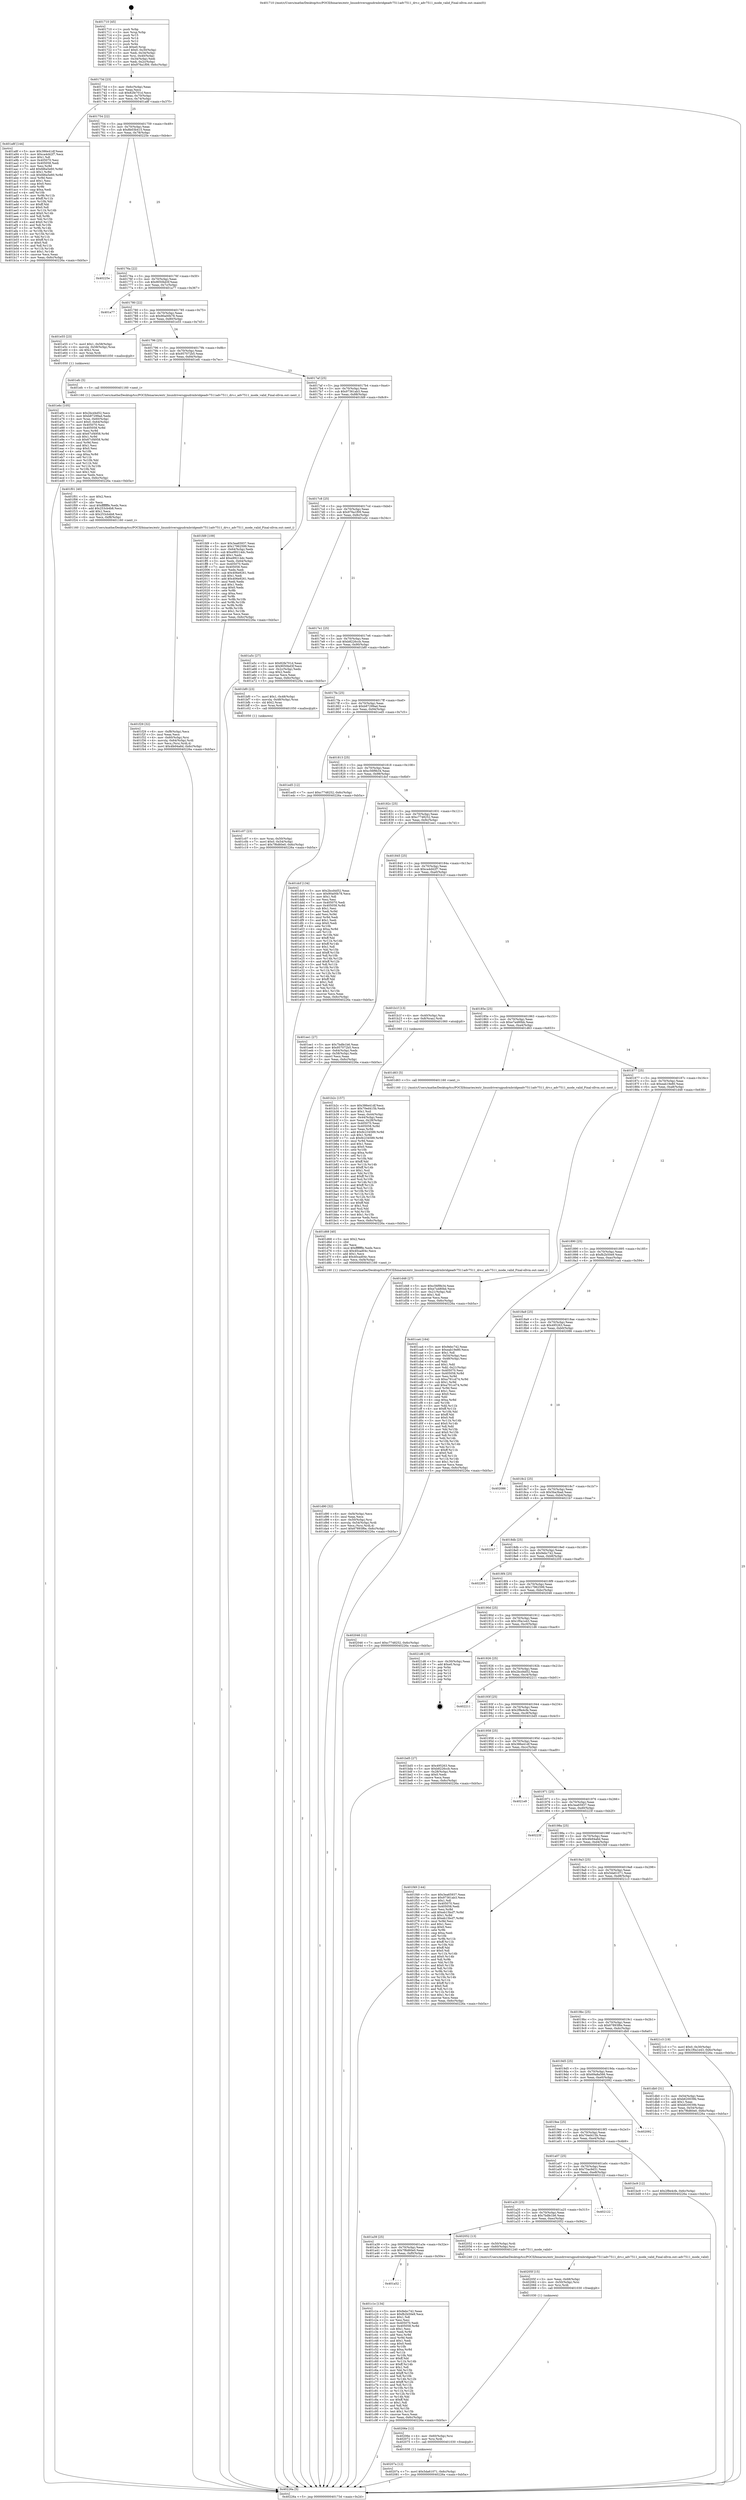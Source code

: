 digraph "0x401710" {
  label = "0x401710 (/mnt/c/Users/mathe/Desktop/tcc/POCII/binaries/extr_linuxdriversgpudrmbridgeadv7511adv7511_drv.c_adv7511_mode_valid_Final-ollvm.out::main(0))"
  labelloc = "t"
  node[shape=record]

  Entry [label="",width=0.3,height=0.3,shape=circle,fillcolor=black,style=filled]
  "0x40173d" [label="{
     0x40173d [23]\l
     | [instrs]\l
     &nbsp;&nbsp;0x40173d \<+3\>: mov -0x6c(%rbp),%eax\l
     &nbsp;&nbsp;0x401740 \<+2\>: mov %eax,%ecx\l
     &nbsp;&nbsp;0x401742 \<+6\>: sub $0x82fe701d,%ecx\l
     &nbsp;&nbsp;0x401748 \<+3\>: mov %eax,-0x70(%rbp)\l
     &nbsp;&nbsp;0x40174b \<+3\>: mov %ecx,-0x74(%rbp)\l
     &nbsp;&nbsp;0x40174e \<+6\>: je 0000000000401a8f \<main+0x37f\>\l
  }"]
  "0x401a8f" [label="{
     0x401a8f [144]\l
     | [instrs]\l
     &nbsp;&nbsp;0x401a8f \<+5\>: mov $0x386e41df,%eax\l
     &nbsp;&nbsp;0x401a94 \<+5\>: mov $0xca4d42f7,%ecx\l
     &nbsp;&nbsp;0x401a99 \<+2\>: mov $0x1,%dl\l
     &nbsp;&nbsp;0x401a9b \<+7\>: mov 0x405070,%esi\l
     &nbsp;&nbsp;0x401aa2 \<+7\>: mov 0x405058,%edi\l
     &nbsp;&nbsp;0x401aa9 \<+3\>: mov %esi,%r8d\l
     &nbsp;&nbsp;0x401aac \<+7\>: add $0xfd6a5e60,%r8d\l
     &nbsp;&nbsp;0x401ab3 \<+4\>: sub $0x1,%r8d\l
     &nbsp;&nbsp;0x401ab7 \<+7\>: sub $0xfd6a5e60,%r8d\l
     &nbsp;&nbsp;0x401abe \<+4\>: imul %r8d,%esi\l
     &nbsp;&nbsp;0x401ac2 \<+3\>: and $0x1,%esi\l
     &nbsp;&nbsp;0x401ac5 \<+3\>: cmp $0x0,%esi\l
     &nbsp;&nbsp;0x401ac8 \<+4\>: sete %r9b\l
     &nbsp;&nbsp;0x401acc \<+3\>: cmp $0xa,%edi\l
     &nbsp;&nbsp;0x401acf \<+4\>: setl %r10b\l
     &nbsp;&nbsp;0x401ad3 \<+3\>: mov %r9b,%r11b\l
     &nbsp;&nbsp;0x401ad6 \<+4\>: xor $0xff,%r11b\l
     &nbsp;&nbsp;0x401ada \<+3\>: mov %r10b,%bl\l
     &nbsp;&nbsp;0x401add \<+3\>: xor $0xff,%bl\l
     &nbsp;&nbsp;0x401ae0 \<+3\>: xor $0x0,%dl\l
     &nbsp;&nbsp;0x401ae3 \<+3\>: mov %r11b,%r14b\l
     &nbsp;&nbsp;0x401ae6 \<+4\>: and $0x0,%r14b\l
     &nbsp;&nbsp;0x401aea \<+3\>: and %dl,%r9b\l
     &nbsp;&nbsp;0x401aed \<+3\>: mov %bl,%r15b\l
     &nbsp;&nbsp;0x401af0 \<+4\>: and $0x0,%r15b\l
     &nbsp;&nbsp;0x401af4 \<+3\>: and %dl,%r10b\l
     &nbsp;&nbsp;0x401af7 \<+3\>: or %r9b,%r14b\l
     &nbsp;&nbsp;0x401afa \<+3\>: or %r10b,%r15b\l
     &nbsp;&nbsp;0x401afd \<+3\>: xor %r15b,%r14b\l
     &nbsp;&nbsp;0x401b00 \<+3\>: or %bl,%r11b\l
     &nbsp;&nbsp;0x401b03 \<+4\>: xor $0xff,%r11b\l
     &nbsp;&nbsp;0x401b07 \<+3\>: or $0x0,%dl\l
     &nbsp;&nbsp;0x401b0a \<+3\>: and %dl,%r11b\l
     &nbsp;&nbsp;0x401b0d \<+3\>: or %r11b,%r14b\l
     &nbsp;&nbsp;0x401b10 \<+4\>: test $0x1,%r14b\l
     &nbsp;&nbsp;0x401b14 \<+3\>: cmovne %ecx,%eax\l
     &nbsp;&nbsp;0x401b17 \<+3\>: mov %eax,-0x6c(%rbp)\l
     &nbsp;&nbsp;0x401b1a \<+5\>: jmp 000000000040226a \<main+0xb5a\>\l
  }"]
  "0x401754" [label="{
     0x401754 [22]\l
     | [instrs]\l
     &nbsp;&nbsp;0x401754 \<+5\>: jmp 0000000000401759 \<main+0x49\>\l
     &nbsp;&nbsp;0x401759 \<+3\>: mov -0x70(%rbp),%eax\l
     &nbsp;&nbsp;0x40175c \<+5\>: sub $0x8b03b415,%eax\l
     &nbsp;&nbsp;0x401761 \<+3\>: mov %eax,-0x78(%rbp)\l
     &nbsp;&nbsp;0x401764 \<+6\>: je 000000000040225e \<main+0xb4e\>\l
  }"]
  Exit [label="",width=0.3,height=0.3,shape=circle,fillcolor=black,style=filled,peripheries=2]
  "0x40225e" [label="{
     0x40225e\l
  }", style=dashed]
  "0x40176a" [label="{
     0x40176a [22]\l
     | [instrs]\l
     &nbsp;&nbsp;0x40176a \<+5\>: jmp 000000000040176f \<main+0x5f\>\l
     &nbsp;&nbsp;0x40176f \<+3\>: mov -0x70(%rbp),%eax\l
     &nbsp;&nbsp;0x401772 \<+5\>: sub $0x9050bd3f,%eax\l
     &nbsp;&nbsp;0x401777 \<+3\>: mov %eax,-0x7c(%rbp)\l
     &nbsp;&nbsp;0x40177a \<+6\>: je 0000000000401a77 \<main+0x367\>\l
  }"]
  "0x40207a" [label="{
     0x40207a [12]\l
     | [instrs]\l
     &nbsp;&nbsp;0x40207a \<+7\>: movl $0x5da61071,-0x6c(%rbp)\l
     &nbsp;&nbsp;0x402081 \<+5\>: jmp 000000000040226a \<main+0xb5a\>\l
  }"]
  "0x401a77" [label="{
     0x401a77\l
  }", style=dashed]
  "0x401780" [label="{
     0x401780 [22]\l
     | [instrs]\l
     &nbsp;&nbsp;0x401780 \<+5\>: jmp 0000000000401785 \<main+0x75\>\l
     &nbsp;&nbsp;0x401785 \<+3\>: mov -0x70(%rbp),%eax\l
     &nbsp;&nbsp;0x401788 \<+5\>: sub $0x90a00b78,%eax\l
     &nbsp;&nbsp;0x40178d \<+3\>: mov %eax,-0x80(%rbp)\l
     &nbsp;&nbsp;0x401790 \<+6\>: je 0000000000401e55 \<main+0x745\>\l
  }"]
  "0x40206e" [label="{
     0x40206e [12]\l
     | [instrs]\l
     &nbsp;&nbsp;0x40206e \<+4\>: mov -0x60(%rbp),%rsi\l
     &nbsp;&nbsp;0x402072 \<+3\>: mov %rsi,%rdi\l
     &nbsp;&nbsp;0x402075 \<+5\>: call 0000000000401030 \<free@plt\>\l
     | [calls]\l
     &nbsp;&nbsp;0x401030 \{1\} (unknown)\l
  }"]
  "0x401e55" [label="{
     0x401e55 [23]\l
     | [instrs]\l
     &nbsp;&nbsp;0x401e55 \<+7\>: movl $0x1,-0x58(%rbp)\l
     &nbsp;&nbsp;0x401e5c \<+4\>: movslq -0x58(%rbp),%rax\l
     &nbsp;&nbsp;0x401e60 \<+4\>: shl $0x2,%rax\l
     &nbsp;&nbsp;0x401e64 \<+3\>: mov %rax,%rdi\l
     &nbsp;&nbsp;0x401e67 \<+5\>: call 0000000000401050 \<malloc@plt\>\l
     | [calls]\l
     &nbsp;&nbsp;0x401050 \{1\} (unknown)\l
  }"]
  "0x401796" [label="{
     0x401796 [25]\l
     | [instrs]\l
     &nbsp;&nbsp;0x401796 \<+5\>: jmp 000000000040179b \<main+0x8b\>\l
     &nbsp;&nbsp;0x40179b \<+3\>: mov -0x70(%rbp),%eax\l
     &nbsp;&nbsp;0x40179e \<+5\>: sub $0x957072b5,%eax\l
     &nbsp;&nbsp;0x4017a3 \<+6\>: mov %eax,-0x84(%rbp)\l
     &nbsp;&nbsp;0x4017a9 \<+6\>: je 0000000000401efc \<main+0x7ec\>\l
  }"]
  "0x40205f" [label="{
     0x40205f [15]\l
     | [instrs]\l
     &nbsp;&nbsp;0x40205f \<+3\>: mov %eax,-0x68(%rbp)\l
     &nbsp;&nbsp;0x402062 \<+4\>: mov -0x50(%rbp),%rsi\l
     &nbsp;&nbsp;0x402066 \<+3\>: mov %rsi,%rdi\l
     &nbsp;&nbsp;0x402069 \<+5\>: call 0000000000401030 \<free@plt\>\l
     | [calls]\l
     &nbsp;&nbsp;0x401030 \{1\} (unknown)\l
  }"]
  "0x401efc" [label="{
     0x401efc [5]\l
     | [instrs]\l
     &nbsp;&nbsp;0x401efc \<+5\>: call 0000000000401160 \<next_i\>\l
     | [calls]\l
     &nbsp;&nbsp;0x401160 \{1\} (/mnt/c/Users/mathe/Desktop/tcc/POCII/binaries/extr_linuxdriversgpudrmbridgeadv7511adv7511_drv.c_adv7511_mode_valid_Final-ollvm.out::next_i)\l
  }"]
  "0x4017af" [label="{
     0x4017af [25]\l
     | [instrs]\l
     &nbsp;&nbsp;0x4017af \<+5\>: jmp 00000000004017b4 \<main+0xa4\>\l
     &nbsp;&nbsp;0x4017b4 \<+3\>: mov -0x70(%rbp),%eax\l
     &nbsp;&nbsp;0x4017b7 \<+5\>: sub $0x97361ab3,%eax\l
     &nbsp;&nbsp;0x4017bc \<+6\>: mov %eax,-0x88(%rbp)\l
     &nbsp;&nbsp;0x4017c2 \<+6\>: je 0000000000401fd9 \<main+0x8c9\>\l
  }"]
  "0x401f29" [label="{
     0x401f29 [32]\l
     | [instrs]\l
     &nbsp;&nbsp;0x401f29 \<+6\>: mov -0xf8(%rbp),%ecx\l
     &nbsp;&nbsp;0x401f2f \<+3\>: imul %eax,%ecx\l
     &nbsp;&nbsp;0x401f32 \<+4\>: mov -0x60(%rbp),%rsi\l
     &nbsp;&nbsp;0x401f36 \<+4\>: movslq -0x64(%rbp),%rdi\l
     &nbsp;&nbsp;0x401f3a \<+3\>: mov %ecx,(%rsi,%rdi,4)\l
     &nbsp;&nbsp;0x401f3d \<+7\>: movl $0x4fe94a6d,-0x6c(%rbp)\l
     &nbsp;&nbsp;0x401f44 \<+5\>: jmp 000000000040226a \<main+0xb5a\>\l
  }"]
  "0x401fd9" [label="{
     0x401fd9 [109]\l
     | [instrs]\l
     &nbsp;&nbsp;0x401fd9 \<+5\>: mov $0x3ea65937,%eax\l
     &nbsp;&nbsp;0x401fde \<+5\>: mov $0x17962599,%ecx\l
     &nbsp;&nbsp;0x401fe3 \<+3\>: mov -0x64(%rbp),%edx\l
     &nbsp;&nbsp;0x401fe6 \<+6\>: sub $0xe99214dc,%edx\l
     &nbsp;&nbsp;0x401fec \<+3\>: add $0x1,%edx\l
     &nbsp;&nbsp;0x401fef \<+6\>: add $0xe99214dc,%edx\l
     &nbsp;&nbsp;0x401ff5 \<+3\>: mov %edx,-0x64(%rbp)\l
     &nbsp;&nbsp;0x401ff8 \<+7\>: mov 0x405070,%edx\l
     &nbsp;&nbsp;0x401fff \<+7\>: mov 0x405058,%esi\l
     &nbsp;&nbsp;0x402006 \<+2\>: mov %edx,%edi\l
     &nbsp;&nbsp;0x402008 \<+6\>: sub $0x406e9261,%edi\l
     &nbsp;&nbsp;0x40200e \<+3\>: sub $0x1,%edi\l
     &nbsp;&nbsp;0x402011 \<+6\>: add $0x406e9261,%edi\l
     &nbsp;&nbsp;0x402017 \<+3\>: imul %edi,%edx\l
     &nbsp;&nbsp;0x40201a \<+3\>: and $0x1,%edx\l
     &nbsp;&nbsp;0x40201d \<+3\>: cmp $0x0,%edx\l
     &nbsp;&nbsp;0x402020 \<+4\>: sete %r8b\l
     &nbsp;&nbsp;0x402024 \<+3\>: cmp $0xa,%esi\l
     &nbsp;&nbsp;0x402027 \<+4\>: setl %r9b\l
     &nbsp;&nbsp;0x40202b \<+3\>: mov %r8b,%r10b\l
     &nbsp;&nbsp;0x40202e \<+3\>: and %r9b,%r10b\l
     &nbsp;&nbsp;0x402031 \<+3\>: xor %r9b,%r8b\l
     &nbsp;&nbsp;0x402034 \<+3\>: or %r8b,%r10b\l
     &nbsp;&nbsp;0x402037 \<+4\>: test $0x1,%r10b\l
     &nbsp;&nbsp;0x40203b \<+3\>: cmovne %ecx,%eax\l
     &nbsp;&nbsp;0x40203e \<+3\>: mov %eax,-0x6c(%rbp)\l
     &nbsp;&nbsp;0x402041 \<+5\>: jmp 000000000040226a \<main+0xb5a\>\l
  }"]
  "0x4017c8" [label="{
     0x4017c8 [25]\l
     | [instrs]\l
     &nbsp;&nbsp;0x4017c8 \<+5\>: jmp 00000000004017cd \<main+0xbd\>\l
     &nbsp;&nbsp;0x4017cd \<+3\>: mov -0x70(%rbp),%eax\l
     &nbsp;&nbsp;0x4017d0 \<+5\>: sub $0x976a1f09,%eax\l
     &nbsp;&nbsp;0x4017d5 \<+6\>: mov %eax,-0x8c(%rbp)\l
     &nbsp;&nbsp;0x4017db \<+6\>: je 0000000000401a5c \<main+0x34c\>\l
  }"]
  "0x401f01" [label="{
     0x401f01 [40]\l
     | [instrs]\l
     &nbsp;&nbsp;0x401f01 \<+5\>: mov $0x2,%ecx\l
     &nbsp;&nbsp;0x401f06 \<+1\>: cltd\l
     &nbsp;&nbsp;0x401f07 \<+2\>: idiv %ecx\l
     &nbsp;&nbsp;0x401f09 \<+6\>: imul $0xfffffffe,%edx,%ecx\l
     &nbsp;&nbsp;0x401f0f \<+6\>: add $0x253cb4b8,%ecx\l
     &nbsp;&nbsp;0x401f15 \<+3\>: add $0x1,%ecx\l
     &nbsp;&nbsp;0x401f18 \<+6\>: sub $0x253cb4b8,%ecx\l
     &nbsp;&nbsp;0x401f1e \<+6\>: mov %ecx,-0xf8(%rbp)\l
     &nbsp;&nbsp;0x401f24 \<+5\>: call 0000000000401160 \<next_i\>\l
     | [calls]\l
     &nbsp;&nbsp;0x401160 \{1\} (/mnt/c/Users/mathe/Desktop/tcc/POCII/binaries/extr_linuxdriversgpudrmbridgeadv7511adv7511_drv.c_adv7511_mode_valid_Final-ollvm.out::next_i)\l
  }"]
  "0x401a5c" [label="{
     0x401a5c [27]\l
     | [instrs]\l
     &nbsp;&nbsp;0x401a5c \<+5\>: mov $0x82fe701d,%eax\l
     &nbsp;&nbsp;0x401a61 \<+5\>: mov $0x9050bd3f,%ecx\l
     &nbsp;&nbsp;0x401a66 \<+3\>: mov -0x2c(%rbp),%edx\l
     &nbsp;&nbsp;0x401a69 \<+3\>: cmp $0x2,%edx\l
     &nbsp;&nbsp;0x401a6c \<+3\>: cmovne %ecx,%eax\l
     &nbsp;&nbsp;0x401a6f \<+3\>: mov %eax,-0x6c(%rbp)\l
     &nbsp;&nbsp;0x401a72 \<+5\>: jmp 000000000040226a \<main+0xb5a\>\l
  }"]
  "0x4017e1" [label="{
     0x4017e1 [25]\l
     | [instrs]\l
     &nbsp;&nbsp;0x4017e1 \<+5\>: jmp 00000000004017e6 \<main+0xd6\>\l
     &nbsp;&nbsp;0x4017e6 \<+3\>: mov -0x70(%rbp),%eax\l
     &nbsp;&nbsp;0x4017e9 \<+5\>: sub $0xb8226ccb,%eax\l
     &nbsp;&nbsp;0x4017ee \<+6\>: mov %eax,-0x90(%rbp)\l
     &nbsp;&nbsp;0x4017f4 \<+6\>: je 0000000000401bf0 \<main+0x4e0\>\l
  }"]
  "0x40226a" [label="{
     0x40226a [5]\l
     | [instrs]\l
     &nbsp;&nbsp;0x40226a \<+5\>: jmp 000000000040173d \<main+0x2d\>\l
  }"]
  "0x401710" [label="{
     0x401710 [45]\l
     | [instrs]\l
     &nbsp;&nbsp;0x401710 \<+1\>: push %rbp\l
     &nbsp;&nbsp;0x401711 \<+3\>: mov %rsp,%rbp\l
     &nbsp;&nbsp;0x401714 \<+2\>: push %r15\l
     &nbsp;&nbsp;0x401716 \<+2\>: push %r14\l
     &nbsp;&nbsp;0x401718 \<+2\>: push %r12\l
     &nbsp;&nbsp;0x40171a \<+1\>: push %rbx\l
     &nbsp;&nbsp;0x40171b \<+7\>: sub $0xe0,%rsp\l
     &nbsp;&nbsp;0x401722 \<+7\>: movl $0x0,-0x30(%rbp)\l
     &nbsp;&nbsp;0x401729 \<+3\>: mov %edi,-0x34(%rbp)\l
     &nbsp;&nbsp;0x40172c \<+4\>: mov %rsi,-0x40(%rbp)\l
     &nbsp;&nbsp;0x401730 \<+3\>: mov -0x34(%rbp),%edi\l
     &nbsp;&nbsp;0x401733 \<+3\>: mov %edi,-0x2c(%rbp)\l
     &nbsp;&nbsp;0x401736 \<+7\>: movl $0x976a1f09,-0x6c(%rbp)\l
  }"]
  "0x401e6c" [label="{
     0x401e6c [105]\l
     | [instrs]\l
     &nbsp;&nbsp;0x401e6c \<+5\>: mov $0x2bcd4d52,%ecx\l
     &nbsp;&nbsp;0x401e71 \<+5\>: mov $0xb87299ad,%edx\l
     &nbsp;&nbsp;0x401e76 \<+4\>: mov %rax,-0x60(%rbp)\l
     &nbsp;&nbsp;0x401e7a \<+7\>: movl $0x0,-0x64(%rbp)\l
     &nbsp;&nbsp;0x401e81 \<+7\>: mov 0x405070,%esi\l
     &nbsp;&nbsp;0x401e88 \<+8\>: mov 0x405058,%r8d\l
     &nbsp;&nbsp;0x401e90 \<+3\>: mov %esi,%r9d\l
     &nbsp;&nbsp;0x401e93 \<+7\>: add $0x67cf4958,%r9d\l
     &nbsp;&nbsp;0x401e9a \<+4\>: sub $0x1,%r9d\l
     &nbsp;&nbsp;0x401e9e \<+7\>: sub $0x67cf4958,%r9d\l
     &nbsp;&nbsp;0x401ea5 \<+4\>: imul %r9d,%esi\l
     &nbsp;&nbsp;0x401ea9 \<+3\>: and $0x1,%esi\l
     &nbsp;&nbsp;0x401eac \<+3\>: cmp $0x0,%esi\l
     &nbsp;&nbsp;0x401eaf \<+4\>: sete %r10b\l
     &nbsp;&nbsp;0x401eb3 \<+4\>: cmp $0xa,%r8d\l
     &nbsp;&nbsp;0x401eb7 \<+4\>: setl %r11b\l
     &nbsp;&nbsp;0x401ebb \<+3\>: mov %r10b,%bl\l
     &nbsp;&nbsp;0x401ebe \<+3\>: and %r11b,%bl\l
     &nbsp;&nbsp;0x401ec1 \<+3\>: xor %r11b,%r10b\l
     &nbsp;&nbsp;0x401ec4 \<+3\>: or %r10b,%bl\l
     &nbsp;&nbsp;0x401ec7 \<+3\>: test $0x1,%bl\l
     &nbsp;&nbsp;0x401eca \<+3\>: cmovne %edx,%ecx\l
     &nbsp;&nbsp;0x401ecd \<+3\>: mov %ecx,-0x6c(%rbp)\l
     &nbsp;&nbsp;0x401ed0 \<+5\>: jmp 000000000040226a \<main+0xb5a\>\l
  }"]
  "0x401bf0" [label="{
     0x401bf0 [23]\l
     | [instrs]\l
     &nbsp;&nbsp;0x401bf0 \<+7\>: movl $0x1,-0x48(%rbp)\l
     &nbsp;&nbsp;0x401bf7 \<+4\>: movslq -0x48(%rbp),%rax\l
     &nbsp;&nbsp;0x401bfb \<+4\>: shl $0x2,%rax\l
     &nbsp;&nbsp;0x401bff \<+3\>: mov %rax,%rdi\l
     &nbsp;&nbsp;0x401c02 \<+5\>: call 0000000000401050 \<malloc@plt\>\l
     | [calls]\l
     &nbsp;&nbsp;0x401050 \{1\} (unknown)\l
  }"]
  "0x4017fa" [label="{
     0x4017fa [25]\l
     | [instrs]\l
     &nbsp;&nbsp;0x4017fa \<+5\>: jmp 00000000004017ff \<main+0xef\>\l
     &nbsp;&nbsp;0x4017ff \<+3\>: mov -0x70(%rbp),%eax\l
     &nbsp;&nbsp;0x401802 \<+5\>: sub $0xb87299ad,%eax\l
     &nbsp;&nbsp;0x401807 \<+6\>: mov %eax,-0x94(%rbp)\l
     &nbsp;&nbsp;0x40180d \<+6\>: je 0000000000401ed5 \<main+0x7c5\>\l
  }"]
  "0x401d90" [label="{
     0x401d90 [32]\l
     | [instrs]\l
     &nbsp;&nbsp;0x401d90 \<+6\>: mov -0xf4(%rbp),%ecx\l
     &nbsp;&nbsp;0x401d96 \<+3\>: imul %eax,%ecx\l
     &nbsp;&nbsp;0x401d99 \<+4\>: mov -0x50(%rbp),%rsi\l
     &nbsp;&nbsp;0x401d9d \<+4\>: movslq -0x54(%rbp),%rdi\l
     &nbsp;&nbsp;0x401da1 \<+3\>: mov %ecx,(%rsi,%rdi,4)\l
     &nbsp;&nbsp;0x401da4 \<+7\>: movl $0x67893f6e,-0x6c(%rbp)\l
     &nbsp;&nbsp;0x401dab \<+5\>: jmp 000000000040226a \<main+0xb5a\>\l
  }"]
  "0x401ed5" [label="{
     0x401ed5 [12]\l
     | [instrs]\l
     &nbsp;&nbsp;0x401ed5 \<+7\>: movl $0xc7748252,-0x6c(%rbp)\l
     &nbsp;&nbsp;0x401edc \<+5\>: jmp 000000000040226a \<main+0xb5a\>\l
  }"]
  "0x401813" [label="{
     0x401813 [25]\l
     | [instrs]\l
     &nbsp;&nbsp;0x401813 \<+5\>: jmp 0000000000401818 \<main+0x108\>\l
     &nbsp;&nbsp;0x401818 \<+3\>: mov -0x70(%rbp),%eax\l
     &nbsp;&nbsp;0x40181b \<+5\>: sub $0xc56f9b34,%eax\l
     &nbsp;&nbsp;0x401820 \<+6\>: mov %eax,-0x98(%rbp)\l
     &nbsp;&nbsp;0x401826 \<+6\>: je 0000000000401dcf \<main+0x6bf\>\l
  }"]
  "0x401d68" [label="{
     0x401d68 [40]\l
     | [instrs]\l
     &nbsp;&nbsp;0x401d68 \<+5\>: mov $0x2,%ecx\l
     &nbsp;&nbsp;0x401d6d \<+1\>: cltd\l
     &nbsp;&nbsp;0x401d6e \<+2\>: idiv %ecx\l
     &nbsp;&nbsp;0x401d70 \<+6\>: imul $0xfffffffe,%edx,%ecx\l
     &nbsp;&nbsp;0x401d76 \<+6\>: sub $0x40cad04c,%ecx\l
     &nbsp;&nbsp;0x401d7c \<+3\>: add $0x1,%ecx\l
     &nbsp;&nbsp;0x401d7f \<+6\>: add $0x40cad04c,%ecx\l
     &nbsp;&nbsp;0x401d85 \<+6\>: mov %ecx,-0xf4(%rbp)\l
     &nbsp;&nbsp;0x401d8b \<+5\>: call 0000000000401160 \<next_i\>\l
     | [calls]\l
     &nbsp;&nbsp;0x401160 \{1\} (/mnt/c/Users/mathe/Desktop/tcc/POCII/binaries/extr_linuxdriversgpudrmbridgeadv7511adv7511_drv.c_adv7511_mode_valid_Final-ollvm.out::next_i)\l
  }"]
  "0x401dcf" [label="{
     0x401dcf [134]\l
     | [instrs]\l
     &nbsp;&nbsp;0x401dcf \<+5\>: mov $0x2bcd4d52,%eax\l
     &nbsp;&nbsp;0x401dd4 \<+5\>: mov $0x90a00b78,%ecx\l
     &nbsp;&nbsp;0x401dd9 \<+2\>: mov $0x1,%dl\l
     &nbsp;&nbsp;0x401ddb \<+2\>: xor %esi,%esi\l
     &nbsp;&nbsp;0x401ddd \<+7\>: mov 0x405070,%edi\l
     &nbsp;&nbsp;0x401de4 \<+8\>: mov 0x405058,%r8d\l
     &nbsp;&nbsp;0x401dec \<+3\>: sub $0x1,%esi\l
     &nbsp;&nbsp;0x401def \<+3\>: mov %edi,%r9d\l
     &nbsp;&nbsp;0x401df2 \<+3\>: add %esi,%r9d\l
     &nbsp;&nbsp;0x401df5 \<+4\>: imul %r9d,%edi\l
     &nbsp;&nbsp;0x401df9 \<+3\>: and $0x1,%edi\l
     &nbsp;&nbsp;0x401dfc \<+3\>: cmp $0x0,%edi\l
     &nbsp;&nbsp;0x401dff \<+4\>: sete %r10b\l
     &nbsp;&nbsp;0x401e03 \<+4\>: cmp $0xa,%r8d\l
     &nbsp;&nbsp;0x401e07 \<+4\>: setl %r11b\l
     &nbsp;&nbsp;0x401e0b \<+3\>: mov %r10b,%bl\l
     &nbsp;&nbsp;0x401e0e \<+3\>: xor $0xff,%bl\l
     &nbsp;&nbsp;0x401e11 \<+3\>: mov %r11b,%r14b\l
     &nbsp;&nbsp;0x401e14 \<+4\>: xor $0xff,%r14b\l
     &nbsp;&nbsp;0x401e18 \<+3\>: xor $0x1,%dl\l
     &nbsp;&nbsp;0x401e1b \<+3\>: mov %bl,%r15b\l
     &nbsp;&nbsp;0x401e1e \<+4\>: and $0xff,%r15b\l
     &nbsp;&nbsp;0x401e22 \<+3\>: and %dl,%r10b\l
     &nbsp;&nbsp;0x401e25 \<+3\>: mov %r14b,%r12b\l
     &nbsp;&nbsp;0x401e28 \<+4\>: and $0xff,%r12b\l
     &nbsp;&nbsp;0x401e2c \<+3\>: and %dl,%r11b\l
     &nbsp;&nbsp;0x401e2f \<+3\>: or %r10b,%r15b\l
     &nbsp;&nbsp;0x401e32 \<+3\>: or %r11b,%r12b\l
     &nbsp;&nbsp;0x401e35 \<+3\>: xor %r12b,%r15b\l
     &nbsp;&nbsp;0x401e38 \<+3\>: or %r14b,%bl\l
     &nbsp;&nbsp;0x401e3b \<+3\>: xor $0xff,%bl\l
     &nbsp;&nbsp;0x401e3e \<+3\>: or $0x1,%dl\l
     &nbsp;&nbsp;0x401e41 \<+2\>: and %dl,%bl\l
     &nbsp;&nbsp;0x401e43 \<+3\>: or %bl,%r15b\l
     &nbsp;&nbsp;0x401e46 \<+4\>: test $0x1,%r15b\l
     &nbsp;&nbsp;0x401e4a \<+3\>: cmovne %ecx,%eax\l
     &nbsp;&nbsp;0x401e4d \<+3\>: mov %eax,-0x6c(%rbp)\l
     &nbsp;&nbsp;0x401e50 \<+5\>: jmp 000000000040226a \<main+0xb5a\>\l
  }"]
  "0x40182c" [label="{
     0x40182c [25]\l
     | [instrs]\l
     &nbsp;&nbsp;0x40182c \<+5\>: jmp 0000000000401831 \<main+0x121\>\l
     &nbsp;&nbsp;0x401831 \<+3\>: mov -0x70(%rbp),%eax\l
     &nbsp;&nbsp;0x401834 \<+5\>: sub $0xc7748252,%eax\l
     &nbsp;&nbsp;0x401839 \<+6\>: mov %eax,-0x9c(%rbp)\l
     &nbsp;&nbsp;0x40183f \<+6\>: je 0000000000401ee1 \<main+0x7d1\>\l
  }"]
  "0x401a52" [label="{
     0x401a52\l
  }", style=dashed]
  "0x401ee1" [label="{
     0x401ee1 [27]\l
     | [instrs]\l
     &nbsp;&nbsp;0x401ee1 \<+5\>: mov $0x7bdfe1b6,%eax\l
     &nbsp;&nbsp;0x401ee6 \<+5\>: mov $0x957072b5,%ecx\l
     &nbsp;&nbsp;0x401eeb \<+3\>: mov -0x64(%rbp),%edx\l
     &nbsp;&nbsp;0x401eee \<+3\>: cmp -0x58(%rbp),%edx\l
     &nbsp;&nbsp;0x401ef1 \<+3\>: cmovl %ecx,%eax\l
     &nbsp;&nbsp;0x401ef4 \<+3\>: mov %eax,-0x6c(%rbp)\l
     &nbsp;&nbsp;0x401ef7 \<+5\>: jmp 000000000040226a \<main+0xb5a\>\l
  }"]
  "0x401845" [label="{
     0x401845 [25]\l
     | [instrs]\l
     &nbsp;&nbsp;0x401845 \<+5\>: jmp 000000000040184a \<main+0x13a\>\l
     &nbsp;&nbsp;0x40184a \<+3\>: mov -0x70(%rbp),%eax\l
     &nbsp;&nbsp;0x40184d \<+5\>: sub $0xca4d42f7,%eax\l
     &nbsp;&nbsp;0x401852 \<+6\>: mov %eax,-0xa0(%rbp)\l
     &nbsp;&nbsp;0x401858 \<+6\>: je 0000000000401b1f \<main+0x40f\>\l
  }"]
  "0x401c1e" [label="{
     0x401c1e [134]\l
     | [instrs]\l
     &nbsp;&nbsp;0x401c1e \<+5\>: mov $0x9ebc742,%eax\l
     &nbsp;&nbsp;0x401c23 \<+5\>: mov $0xfb2b50e9,%ecx\l
     &nbsp;&nbsp;0x401c28 \<+2\>: mov $0x1,%dl\l
     &nbsp;&nbsp;0x401c2a \<+2\>: xor %esi,%esi\l
     &nbsp;&nbsp;0x401c2c \<+7\>: mov 0x405070,%edi\l
     &nbsp;&nbsp;0x401c33 \<+8\>: mov 0x405058,%r8d\l
     &nbsp;&nbsp;0x401c3b \<+3\>: sub $0x1,%esi\l
     &nbsp;&nbsp;0x401c3e \<+3\>: mov %edi,%r9d\l
     &nbsp;&nbsp;0x401c41 \<+3\>: add %esi,%r9d\l
     &nbsp;&nbsp;0x401c44 \<+4\>: imul %r9d,%edi\l
     &nbsp;&nbsp;0x401c48 \<+3\>: and $0x1,%edi\l
     &nbsp;&nbsp;0x401c4b \<+3\>: cmp $0x0,%edi\l
     &nbsp;&nbsp;0x401c4e \<+4\>: sete %r10b\l
     &nbsp;&nbsp;0x401c52 \<+4\>: cmp $0xa,%r8d\l
     &nbsp;&nbsp;0x401c56 \<+4\>: setl %r11b\l
     &nbsp;&nbsp;0x401c5a \<+3\>: mov %r10b,%bl\l
     &nbsp;&nbsp;0x401c5d \<+3\>: xor $0xff,%bl\l
     &nbsp;&nbsp;0x401c60 \<+3\>: mov %r11b,%r14b\l
     &nbsp;&nbsp;0x401c63 \<+4\>: xor $0xff,%r14b\l
     &nbsp;&nbsp;0x401c67 \<+3\>: xor $0x1,%dl\l
     &nbsp;&nbsp;0x401c6a \<+3\>: mov %bl,%r15b\l
     &nbsp;&nbsp;0x401c6d \<+4\>: and $0xff,%r15b\l
     &nbsp;&nbsp;0x401c71 \<+3\>: and %dl,%r10b\l
     &nbsp;&nbsp;0x401c74 \<+3\>: mov %r14b,%r12b\l
     &nbsp;&nbsp;0x401c77 \<+4\>: and $0xff,%r12b\l
     &nbsp;&nbsp;0x401c7b \<+3\>: and %dl,%r11b\l
     &nbsp;&nbsp;0x401c7e \<+3\>: or %r10b,%r15b\l
     &nbsp;&nbsp;0x401c81 \<+3\>: or %r11b,%r12b\l
     &nbsp;&nbsp;0x401c84 \<+3\>: xor %r12b,%r15b\l
     &nbsp;&nbsp;0x401c87 \<+3\>: or %r14b,%bl\l
     &nbsp;&nbsp;0x401c8a \<+3\>: xor $0xff,%bl\l
     &nbsp;&nbsp;0x401c8d \<+3\>: or $0x1,%dl\l
     &nbsp;&nbsp;0x401c90 \<+2\>: and %dl,%bl\l
     &nbsp;&nbsp;0x401c92 \<+3\>: or %bl,%r15b\l
     &nbsp;&nbsp;0x401c95 \<+4\>: test $0x1,%r15b\l
     &nbsp;&nbsp;0x401c99 \<+3\>: cmovne %ecx,%eax\l
     &nbsp;&nbsp;0x401c9c \<+3\>: mov %eax,-0x6c(%rbp)\l
     &nbsp;&nbsp;0x401c9f \<+5\>: jmp 000000000040226a \<main+0xb5a\>\l
  }"]
  "0x401b1f" [label="{
     0x401b1f [13]\l
     | [instrs]\l
     &nbsp;&nbsp;0x401b1f \<+4\>: mov -0x40(%rbp),%rax\l
     &nbsp;&nbsp;0x401b23 \<+4\>: mov 0x8(%rax),%rdi\l
     &nbsp;&nbsp;0x401b27 \<+5\>: call 0000000000401060 \<atoi@plt\>\l
     | [calls]\l
     &nbsp;&nbsp;0x401060 \{1\} (unknown)\l
  }"]
  "0x40185e" [label="{
     0x40185e [25]\l
     | [instrs]\l
     &nbsp;&nbsp;0x40185e \<+5\>: jmp 0000000000401863 \<main+0x153\>\l
     &nbsp;&nbsp;0x401863 \<+3\>: mov -0x70(%rbp),%eax\l
     &nbsp;&nbsp;0x401866 \<+5\>: sub $0xe7a480bb,%eax\l
     &nbsp;&nbsp;0x40186b \<+6\>: mov %eax,-0xa4(%rbp)\l
     &nbsp;&nbsp;0x401871 \<+6\>: je 0000000000401d63 \<main+0x653\>\l
  }"]
  "0x401b2c" [label="{
     0x401b2c [157]\l
     | [instrs]\l
     &nbsp;&nbsp;0x401b2c \<+5\>: mov $0x386e41df,%ecx\l
     &nbsp;&nbsp;0x401b31 \<+5\>: mov $0x70ed415b,%edx\l
     &nbsp;&nbsp;0x401b36 \<+3\>: mov $0x1,%sil\l
     &nbsp;&nbsp;0x401b39 \<+3\>: mov %eax,-0x44(%rbp)\l
     &nbsp;&nbsp;0x401b3c \<+3\>: mov -0x44(%rbp),%eax\l
     &nbsp;&nbsp;0x401b3f \<+3\>: mov %eax,-0x28(%rbp)\l
     &nbsp;&nbsp;0x401b42 \<+7\>: mov 0x405070,%eax\l
     &nbsp;&nbsp;0x401b49 \<+8\>: mov 0x405058,%r8d\l
     &nbsp;&nbsp;0x401b51 \<+3\>: mov %eax,%r9d\l
     &nbsp;&nbsp;0x401b54 \<+7\>: add $0x9c234589,%r9d\l
     &nbsp;&nbsp;0x401b5b \<+4\>: sub $0x1,%r9d\l
     &nbsp;&nbsp;0x401b5f \<+7\>: sub $0x9c234589,%r9d\l
     &nbsp;&nbsp;0x401b66 \<+4\>: imul %r9d,%eax\l
     &nbsp;&nbsp;0x401b6a \<+3\>: and $0x1,%eax\l
     &nbsp;&nbsp;0x401b6d \<+3\>: cmp $0x0,%eax\l
     &nbsp;&nbsp;0x401b70 \<+4\>: sete %r10b\l
     &nbsp;&nbsp;0x401b74 \<+4\>: cmp $0xa,%r8d\l
     &nbsp;&nbsp;0x401b78 \<+4\>: setl %r11b\l
     &nbsp;&nbsp;0x401b7c \<+3\>: mov %r10b,%bl\l
     &nbsp;&nbsp;0x401b7f \<+3\>: xor $0xff,%bl\l
     &nbsp;&nbsp;0x401b82 \<+3\>: mov %r11b,%r14b\l
     &nbsp;&nbsp;0x401b85 \<+4\>: xor $0xff,%r14b\l
     &nbsp;&nbsp;0x401b89 \<+4\>: xor $0x1,%sil\l
     &nbsp;&nbsp;0x401b8d \<+3\>: mov %bl,%r15b\l
     &nbsp;&nbsp;0x401b90 \<+4\>: and $0xff,%r15b\l
     &nbsp;&nbsp;0x401b94 \<+3\>: and %sil,%r10b\l
     &nbsp;&nbsp;0x401b97 \<+3\>: mov %r14b,%r12b\l
     &nbsp;&nbsp;0x401b9a \<+4\>: and $0xff,%r12b\l
     &nbsp;&nbsp;0x401b9e \<+3\>: and %sil,%r11b\l
     &nbsp;&nbsp;0x401ba1 \<+3\>: or %r10b,%r15b\l
     &nbsp;&nbsp;0x401ba4 \<+3\>: or %r11b,%r12b\l
     &nbsp;&nbsp;0x401ba7 \<+3\>: xor %r12b,%r15b\l
     &nbsp;&nbsp;0x401baa \<+3\>: or %r14b,%bl\l
     &nbsp;&nbsp;0x401bad \<+3\>: xor $0xff,%bl\l
     &nbsp;&nbsp;0x401bb0 \<+4\>: or $0x1,%sil\l
     &nbsp;&nbsp;0x401bb4 \<+3\>: and %sil,%bl\l
     &nbsp;&nbsp;0x401bb7 \<+3\>: or %bl,%r15b\l
     &nbsp;&nbsp;0x401bba \<+4\>: test $0x1,%r15b\l
     &nbsp;&nbsp;0x401bbe \<+3\>: cmovne %edx,%ecx\l
     &nbsp;&nbsp;0x401bc1 \<+3\>: mov %ecx,-0x6c(%rbp)\l
     &nbsp;&nbsp;0x401bc4 \<+5\>: jmp 000000000040226a \<main+0xb5a\>\l
  }"]
  "0x401a39" [label="{
     0x401a39 [25]\l
     | [instrs]\l
     &nbsp;&nbsp;0x401a39 \<+5\>: jmp 0000000000401a3e \<main+0x32e\>\l
     &nbsp;&nbsp;0x401a3e \<+3\>: mov -0x70(%rbp),%eax\l
     &nbsp;&nbsp;0x401a41 \<+5\>: sub $0x7f6d60e0,%eax\l
     &nbsp;&nbsp;0x401a46 \<+6\>: mov %eax,-0xf0(%rbp)\l
     &nbsp;&nbsp;0x401a4c \<+6\>: je 0000000000401c1e \<main+0x50e\>\l
  }"]
  "0x401d63" [label="{
     0x401d63 [5]\l
     | [instrs]\l
     &nbsp;&nbsp;0x401d63 \<+5\>: call 0000000000401160 \<next_i\>\l
     | [calls]\l
     &nbsp;&nbsp;0x401160 \{1\} (/mnt/c/Users/mathe/Desktop/tcc/POCII/binaries/extr_linuxdriversgpudrmbridgeadv7511adv7511_drv.c_adv7511_mode_valid_Final-ollvm.out::next_i)\l
  }"]
  "0x401877" [label="{
     0x401877 [25]\l
     | [instrs]\l
     &nbsp;&nbsp;0x401877 \<+5\>: jmp 000000000040187c \<main+0x16c\>\l
     &nbsp;&nbsp;0x40187c \<+3\>: mov -0x70(%rbp),%eax\l
     &nbsp;&nbsp;0x40187f \<+5\>: sub $0xeab19e80,%eax\l
     &nbsp;&nbsp;0x401884 \<+6\>: mov %eax,-0xa8(%rbp)\l
     &nbsp;&nbsp;0x40188a \<+6\>: je 0000000000401d48 \<main+0x638\>\l
  }"]
  "0x402052" [label="{
     0x402052 [13]\l
     | [instrs]\l
     &nbsp;&nbsp;0x402052 \<+4\>: mov -0x50(%rbp),%rdi\l
     &nbsp;&nbsp;0x402056 \<+4\>: mov -0x60(%rbp),%rsi\l
     &nbsp;&nbsp;0x40205a \<+5\>: call 0000000000401240 \<adv7511_mode_valid\>\l
     | [calls]\l
     &nbsp;&nbsp;0x401240 \{1\} (/mnt/c/Users/mathe/Desktop/tcc/POCII/binaries/extr_linuxdriversgpudrmbridgeadv7511adv7511_drv.c_adv7511_mode_valid_Final-ollvm.out::adv7511_mode_valid)\l
  }"]
  "0x401d48" [label="{
     0x401d48 [27]\l
     | [instrs]\l
     &nbsp;&nbsp;0x401d48 \<+5\>: mov $0xc56f9b34,%eax\l
     &nbsp;&nbsp;0x401d4d \<+5\>: mov $0xe7a480bb,%ecx\l
     &nbsp;&nbsp;0x401d52 \<+3\>: mov -0x21(%rbp),%dl\l
     &nbsp;&nbsp;0x401d55 \<+3\>: test $0x1,%dl\l
     &nbsp;&nbsp;0x401d58 \<+3\>: cmovne %ecx,%eax\l
     &nbsp;&nbsp;0x401d5b \<+3\>: mov %eax,-0x6c(%rbp)\l
     &nbsp;&nbsp;0x401d5e \<+5\>: jmp 000000000040226a \<main+0xb5a\>\l
  }"]
  "0x401890" [label="{
     0x401890 [25]\l
     | [instrs]\l
     &nbsp;&nbsp;0x401890 \<+5\>: jmp 0000000000401895 \<main+0x185\>\l
     &nbsp;&nbsp;0x401895 \<+3\>: mov -0x70(%rbp),%eax\l
     &nbsp;&nbsp;0x401898 \<+5\>: sub $0xfb2b50e9,%eax\l
     &nbsp;&nbsp;0x40189d \<+6\>: mov %eax,-0xac(%rbp)\l
     &nbsp;&nbsp;0x4018a3 \<+6\>: je 0000000000401ca4 \<main+0x594\>\l
  }"]
  "0x401a20" [label="{
     0x401a20 [25]\l
     | [instrs]\l
     &nbsp;&nbsp;0x401a20 \<+5\>: jmp 0000000000401a25 \<main+0x315\>\l
     &nbsp;&nbsp;0x401a25 \<+3\>: mov -0x70(%rbp),%eax\l
     &nbsp;&nbsp;0x401a28 \<+5\>: sub $0x7bdfe1b6,%eax\l
     &nbsp;&nbsp;0x401a2d \<+6\>: mov %eax,-0xec(%rbp)\l
     &nbsp;&nbsp;0x401a33 \<+6\>: je 0000000000402052 \<main+0x942\>\l
  }"]
  "0x401ca4" [label="{
     0x401ca4 [164]\l
     | [instrs]\l
     &nbsp;&nbsp;0x401ca4 \<+5\>: mov $0x9ebc742,%eax\l
     &nbsp;&nbsp;0x401ca9 \<+5\>: mov $0xeab19e80,%ecx\l
     &nbsp;&nbsp;0x401cae \<+2\>: mov $0x1,%dl\l
     &nbsp;&nbsp;0x401cb0 \<+3\>: mov -0x54(%rbp),%esi\l
     &nbsp;&nbsp;0x401cb3 \<+3\>: cmp -0x48(%rbp),%esi\l
     &nbsp;&nbsp;0x401cb6 \<+4\>: setl %dil\l
     &nbsp;&nbsp;0x401cba \<+4\>: and $0x1,%dil\l
     &nbsp;&nbsp;0x401cbe \<+4\>: mov %dil,-0x21(%rbp)\l
     &nbsp;&nbsp;0x401cc2 \<+7\>: mov 0x405070,%esi\l
     &nbsp;&nbsp;0x401cc9 \<+8\>: mov 0x405058,%r8d\l
     &nbsp;&nbsp;0x401cd1 \<+3\>: mov %esi,%r9d\l
     &nbsp;&nbsp;0x401cd4 \<+7\>: sub $0xa791cd74,%r9d\l
     &nbsp;&nbsp;0x401cdb \<+4\>: sub $0x1,%r9d\l
     &nbsp;&nbsp;0x401cdf \<+7\>: add $0xa791cd74,%r9d\l
     &nbsp;&nbsp;0x401ce6 \<+4\>: imul %r9d,%esi\l
     &nbsp;&nbsp;0x401cea \<+3\>: and $0x1,%esi\l
     &nbsp;&nbsp;0x401ced \<+3\>: cmp $0x0,%esi\l
     &nbsp;&nbsp;0x401cf0 \<+4\>: sete %dil\l
     &nbsp;&nbsp;0x401cf4 \<+4\>: cmp $0xa,%r8d\l
     &nbsp;&nbsp;0x401cf8 \<+4\>: setl %r10b\l
     &nbsp;&nbsp;0x401cfc \<+3\>: mov %dil,%r11b\l
     &nbsp;&nbsp;0x401cff \<+4\>: xor $0xff,%r11b\l
     &nbsp;&nbsp;0x401d03 \<+3\>: mov %r10b,%bl\l
     &nbsp;&nbsp;0x401d06 \<+3\>: xor $0xff,%bl\l
     &nbsp;&nbsp;0x401d09 \<+3\>: xor $0x0,%dl\l
     &nbsp;&nbsp;0x401d0c \<+3\>: mov %r11b,%r14b\l
     &nbsp;&nbsp;0x401d0f \<+4\>: and $0x0,%r14b\l
     &nbsp;&nbsp;0x401d13 \<+3\>: and %dl,%dil\l
     &nbsp;&nbsp;0x401d16 \<+3\>: mov %bl,%r15b\l
     &nbsp;&nbsp;0x401d19 \<+4\>: and $0x0,%r15b\l
     &nbsp;&nbsp;0x401d1d \<+3\>: and %dl,%r10b\l
     &nbsp;&nbsp;0x401d20 \<+3\>: or %dil,%r14b\l
     &nbsp;&nbsp;0x401d23 \<+3\>: or %r10b,%r15b\l
     &nbsp;&nbsp;0x401d26 \<+3\>: xor %r15b,%r14b\l
     &nbsp;&nbsp;0x401d29 \<+3\>: or %bl,%r11b\l
     &nbsp;&nbsp;0x401d2c \<+4\>: xor $0xff,%r11b\l
     &nbsp;&nbsp;0x401d30 \<+3\>: or $0x0,%dl\l
     &nbsp;&nbsp;0x401d33 \<+3\>: and %dl,%r11b\l
     &nbsp;&nbsp;0x401d36 \<+3\>: or %r11b,%r14b\l
     &nbsp;&nbsp;0x401d39 \<+4\>: test $0x1,%r14b\l
     &nbsp;&nbsp;0x401d3d \<+3\>: cmovne %ecx,%eax\l
     &nbsp;&nbsp;0x401d40 \<+3\>: mov %eax,-0x6c(%rbp)\l
     &nbsp;&nbsp;0x401d43 \<+5\>: jmp 000000000040226a \<main+0xb5a\>\l
  }"]
  "0x4018a9" [label="{
     0x4018a9 [25]\l
     | [instrs]\l
     &nbsp;&nbsp;0x4018a9 \<+5\>: jmp 00000000004018ae \<main+0x19e\>\l
     &nbsp;&nbsp;0x4018ae \<+3\>: mov -0x70(%rbp),%eax\l
     &nbsp;&nbsp;0x4018b1 \<+5\>: sub $0x495263,%eax\l
     &nbsp;&nbsp;0x4018b6 \<+6\>: mov %eax,-0xb0(%rbp)\l
     &nbsp;&nbsp;0x4018bc \<+6\>: je 0000000000402086 \<main+0x976\>\l
  }"]
  "0x402122" [label="{
     0x402122\l
  }", style=dashed]
  "0x402086" [label="{
     0x402086\l
  }", style=dashed]
  "0x4018c2" [label="{
     0x4018c2 [25]\l
     | [instrs]\l
     &nbsp;&nbsp;0x4018c2 \<+5\>: jmp 00000000004018c7 \<main+0x1b7\>\l
     &nbsp;&nbsp;0x4018c7 \<+3\>: mov -0x70(%rbp),%eax\l
     &nbsp;&nbsp;0x4018ca \<+5\>: sub $0x5ba3bad,%eax\l
     &nbsp;&nbsp;0x4018cf \<+6\>: mov %eax,-0xb4(%rbp)\l
     &nbsp;&nbsp;0x4018d5 \<+6\>: je 00000000004021b7 \<main+0xaa7\>\l
  }"]
  "0x401c07" [label="{
     0x401c07 [23]\l
     | [instrs]\l
     &nbsp;&nbsp;0x401c07 \<+4\>: mov %rax,-0x50(%rbp)\l
     &nbsp;&nbsp;0x401c0b \<+7\>: movl $0x0,-0x54(%rbp)\l
     &nbsp;&nbsp;0x401c12 \<+7\>: movl $0x7f6d60e0,-0x6c(%rbp)\l
     &nbsp;&nbsp;0x401c19 \<+5\>: jmp 000000000040226a \<main+0xb5a\>\l
  }"]
  "0x4021b7" [label="{
     0x4021b7\l
  }", style=dashed]
  "0x4018db" [label="{
     0x4018db [25]\l
     | [instrs]\l
     &nbsp;&nbsp;0x4018db \<+5\>: jmp 00000000004018e0 \<main+0x1d0\>\l
     &nbsp;&nbsp;0x4018e0 \<+3\>: mov -0x70(%rbp),%eax\l
     &nbsp;&nbsp;0x4018e3 \<+5\>: sub $0x9ebc742,%eax\l
     &nbsp;&nbsp;0x4018e8 \<+6\>: mov %eax,-0xb8(%rbp)\l
     &nbsp;&nbsp;0x4018ee \<+6\>: je 0000000000402205 \<main+0xaf5\>\l
  }"]
  "0x401a07" [label="{
     0x401a07 [25]\l
     | [instrs]\l
     &nbsp;&nbsp;0x401a07 \<+5\>: jmp 0000000000401a0c \<main+0x2fc\>\l
     &nbsp;&nbsp;0x401a0c \<+3\>: mov -0x70(%rbp),%eax\l
     &nbsp;&nbsp;0x401a0f \<+5\>: sub $0x75ac9d31,%eax\l
     &nbsp;&nbsp;0x401a14 \<+6\>: mov %eax,-0xe8(%rbp)\l
     &nbsp;&nbsp;0x401a1a \<+6\>: je 0000000000402122 \<main+0xa12\>\l
  }"]
  "0x402205" [label="{
     0x402205\l
  }", style=dashed]
  "0x4018f4" [label="{
     0x4018f4 [25]\l
     | [instrs]\l
     &nbsp;&nbsp;0x4018f4 \<+5\>: jmp 00000000004018f9 \<main+0x1e9\>\l
     &nbsp;&nbsp;0x4018f9 \<+3\>: mov -0x70(%rbp),%eax\l
     &nbsp;&nbsp;0x4018fc \<+5\>: sub $0x17962599,%eax\l
     &nbsp;&nbsp;0x401901 \<+6\>: mov %eax,-0xbc(%rbp)\l
     &nbsp;&nbsp;0x401907 \<+6\>: je 0000000000402046 \<main+0x936\>\l
  }"]
  "0x401bc9" [label="{
     0x401bc9 [12]\l
     | [instrs]\l
     &nbsp;&nbsp;0x401bc9 \<+7\>: movl $0x2f8e4cfe,-0x6c(%rbp)\l
     &nbsp;&nbsp;0x401bd0 \<+5\>: jmp 000000000040226a \<main+0xb5a\>\l
  }"]
  "0x402046" [label="{
     0x402046 [12]\l
     | [instrs]\l
     &nbsp;&nbsp;0x402046 \<+7\>: movl $0xc7748252,-0x6c(%rbp)\l
     &nbsp;&nbsp;0x40204d \<+5\>: jmp 000000000040226a \<main+0xb5a\>\l
  }"]
  "0x40190d" [label="{
     0x40190d [25]\l
     | [instrs]\l
     &nbsp;&nbsp;0x40190d \<+5\>: jmp 0000000000401912 \<main+0x202\>\l
     &nbsp;&nbsp;0x401912 \<+3\>: mov -0x70(%rbp),%eax\l
     &nbsp;&nbsp;0x401915 \<+5\>: sub $0x1f0a1e43,%eax\l
     &nbsp;&nbsp;0x40191a \<+6\>: mov %eax,-0xc0(%rbp)\l
     &nbsp;&nbsp;0x401920 \<+6\>: je 00000000004021d6 \<main+0xac6\>\l
  }"]
  "0x4019ee" [label="{
     0x4019ee [25]\l
     | [instrs]\l
     &nbsp;&nbsp;0x4019ee \<+5\>: jmp 00000000004019f3 \<main+0x2e3\>\l
     &nbsp;&nbsp;0x4019f3 \<+3\>: mov -0x70(%rbp),%eax\l
     &nbsp;&nbsp;0x4019f6 \<+5\>: sub $0x70ed415b,%eax\l
     &nbsp;&nbsp;0x4019fb \<+6\>: mov %eax,-0xe4(%rbp)\l
     &nbsp;&nbsp;0x401a01 \<+6\>: je 0000000000401bc9 \<main+0x4b9\>\l
  }"]
  "0x4021d6" [label="{
     0x4021d6 [19]\l
     | [instrs]\l
     &nbsp;&nbsp;0x4021d6 \<+3\>: mov -0x30(%rbp),%eax\l
     &nbsp;&nbsp;0x4021d9 \<+7\>: add $0xe0,%rsp\l
     &nbsp;&nbsp;0x4021e0 \<+1\>: pop %rbx\l
     &nbsp;&nbsp;0x4021e1 \<+2\>: pop %r12\l
     &nbsp;&nbsp;0x4021e3 \<+2\>: pop %r14\l
     &nbsp;&nbsp;0x4021e5 \<+2\>: pop %r15\l
     &nbsp;&nbsp;0x4021e7 \<+1\>: pop %rbp\l
     &nbsp;&nbsp;0x4021e8 \<+1\>: ret\l
  }"]
  "0x401926" [label="{
     0x401926 [25]\l
     | [instrs]\l
     &nbsp;&nbsp;0x401926 \<+5\>: jmp 000000000040192b \<main+0x21b\>\l
     &nbsp;&nbsp;0x40192b \<+3\>: mov -0x70(%rbp),%eax\l
     &nbsp;&nbsp;0x40192e \<+5\>: sub $0x2bcd4d52,%eax\l
     &nbsp;&nbsp;0x401933 \<+6\>: mov %eax,-0xc4(%rbp)\l
     &nbsp;&nbsp;0x401939 \<+6\>: je 0000000000402211 \<main+0xb01\>\l
  }"]
  "0x402092" [label="{
     0x402092\l
  }", style=dashed]
  "0x402211" [label="{
     0x402211\l
  }", style=dashed]
  "0x40193f" [label="{
     0x40193f [25]\l
     | [instrs]\l
     &nbsp;&nbsp;0x40193f \<+5\>: jmp 0000000000401944 \<main+0x234\>\l
     &nbsp;&nbsp;0x401944 \<+3\>: mov -0x70(%rbp),%eax\l
     &nbsp;&nbsp;0x401947 \<+5\>: sub $0x2f8e4cfe,%eax\l
     &nbsp;&nbsp;0x40194c \<+6\>: mov %eax,-0xc8(%rbp)\l
     &nbsp;&nbsp;0x401952 \<+6\>: je 0000000000401bd5 \<main+0x4c5\>\l
  }"]
  "0x4019d5" [label="{
     0x4019d5 [25]\l
     | [instrs]\l
     &nbsp;&nbsp;0x4019d5 \<+5\>: jmp 00000000004019da \<main+0x2ca\>\l
     &nbsp;&nbsp;0x4019da \<+3\>: mov -0x70(%rbp),%eax\l
     &nbsp;&nbsp;0x4019dd \<+5\>: sub $0x69a8a566,%eax\l
     &nbsp;&nbsp;0x4019e2 \<+6\>: mov %eax,-0xe0(%rbp)\l
     &nbsp;&nbsp;0x4019e8 \<+6\>: je 0000000000402092 \<main+0x982\>\l
  }"]
  "0x401bd5" [label="{
     0x401bd5 [27]\l
     | [instrs]\l
     &nbsp;&nbsp;0x401bd5 \<+5\>: mov $0x495263,%eax\l
     &nbsp;&nbsp;0x401bda \<+5\>: mov $0xb8226ccb,%ecx\l
     &nbsp;&nbsp;0x401bdf \<+3\>: mov -0x28(%rbp),%edx\l
     &nbsp;&nbsp;0x401be2 \<+3\>: cmp $0x0,%edx\l
     &nbsp;&nbsp;0x401be5 \<+3\>: cmove %ecx,%eax\l
     &nbsp;&nbsp;0x401be8 \<+3\>: mov %eax,-0x6c(%rbp)\l
     &nbsp;&nbsp;0x401beb \<+5\>: jmp 000000000040226a \<main+0xb5a\>\l
  }"]
  "0x401958" [label="{
     0x401958 [25]\l
     | [instrs]\l
     &nbsp;&nbsp;0x401958 \<+5\>: jmp 000000000040195d \<main+0x24d\>\l
     &nbsp;&nbsp;0x40195d \<+3\>: mov -0x70(%rbp),%eax\l
     &nbsp;&nbsp;0x401960 \<+5\>: sub $0x386e41df,%eax\l
     &nbsp;&nbsp;0x401965 \<+6\>: mov %eax,-0xcc(%rbp)\l
     &nbsp;&nbsp;0x40196b \<+6\>: je 00000000004021e9 \<main+0xad9\>\l
  }"]
  "0x401db0" [label="{
     0x401db0 [31]\l
     | [instrs]\l
     &nbsp;&nbsp;0x401db0 \<+3\>: mov -0x54(%rbp),%eax\l
     &nbsp;&nbsp;0x401db3 \<+5\>: sub $0xb620039b,%eax\l
     &nbsp;&nbsp;0x401db8 \<+3\>: add $0x1,%eax\l
     &nbsp;&nbsp;0x401dbb \<+5\>: add $0xb620039b,%eax\l
     &nbsp;&nbsp;0x401dc0 \<+3\>: mov %eax,-0x54(%rbp)\l
     &nbsp;&nbsp;0x401dc3 \<+7\>: movl $0x7f6d60e0,-0x6c(%rbp)\l
     &nbsp;&nbsp;0x401dca \<+5\>: jmp 000000000040226a \<main+0xb5a\>\l
  }"]
  "0x4021e9" [label="{
     0x4021e9\l
  }", style=dashed]
  "0x401971" [label="{
     0x401971 [25]\l
     | [instrs]\l
     &nbsp;&nbsp;0x401971 \<+5\>: jmp 0000000000401976 \<main+0x266\>\l
     &nbsp;&nbsp;0x401976 \<+3\>: mov -0x70(%rbp),%eax\l
     &nbsp;&nbsp;0x401979 \<+5\>: sub $0x3ea65937,%eax\l
     &nbsp;&nbsp;0x40197e \<+6\>: mov %eax,-0xd0(%rbp)\l
     &nbsp;&nbsp;0x401984 \<+6\>: je 000000000040223f \<main+0xb2f\>\l
  }"]
  "0x4019bc" [label="{
     0x4019bc [25]\l
     | [instrs]\l
     &nbsp;&nbsp;0x4019bc \<+5\>: jmp 00000000004019c1 \<main+0x2b1\>\l
     &nbsp;&nbsp;0x4019c1 \<+3\>: mov -0x70(%rbp),%eax\l
     &nbsp;&nbsp;0x4019c4 \<+5\>: sub $0x67893f6e,%eax\l
     &nbsp;&nbsp;0x4019c9 \<+6\>: mov %eax,-0xdc(%rbp)\l
     &nbsp;&nbsp;0x4019cf \<+6\>: je 0000000000401db0 \<main+0x6a0\>\l
  }"]
  "0x40223f" [label="{
     0x40223f\l
  }", style=dashed]
  "0x40198a" [label="{
     0x40198a [25]\l
     | [instrs]\l
     &nbsp;&nbsp;0x40198a \<+5\>: jmp 000000000040198f \<main+0x27f\>\l
     &nbsp;&nbsp;0x40198f \<+3\>: mov -0x70(%rbp),%eax\l
     &nbsp;&nbsp;0x401992 \<+5\>: sub $0x4fe94a6d,%eax\l
     &nbsp;&nbsp;0x401997 \<+6\>: mov %eax,-0xd4(%rbp)\l
     &nbsp;&nbsp;0x40199d \<+6\>: je 0000000000401f49 \<main+0x839\>\l
  }"]
  "0x4021c3" [label="{
     0x4021c3 [19]\l
     | [instrs]\l
     &nbsp;&nbsp;0x4021c3 \<+7\>: movl $0x0,-0x30(%rbp)\l
     &nbsp;&nbsp;0x4021ca \<+7\>: movl $0x1f0a1e43,-0x6c(%rbp)\l
     &nbsp;&nbsp;0x4021d1 \<+5\>: jmp 000000000040226a \<main+0xb5a\>\l
  }"]
  "0x401f49" [label="{
     0x401f49 [144]\l
     | [instrs]\l
     &nbsp;&nbsp;0x401f49 \<+5\>: mov $0x3ea65937,%eax\l
     &nbsp;&nbsp;0x401f4e \<+5\>: mov $0x97361ab3,%ecx\l
     &nbsp;&nbsp;0x401f53 \<+2\>: mov $0x1,%dl\l
     &nbsp;&nbsp;0x401f55 \<+7\>: mov 0x405070,%esi\l
     &nbsp;&nbsp;0x401f5c \<+7\>: mov 0x405058,%edi\l
     &nbsp;&nbsp;0x401f63 \<+3\>: mov %esi,%r8d\l
     &nbsp;&nbsp;0x401f66 \<+7\>: add $0xeb15bcf7,%r8d\l
     &nbsp;&nbsp;0x401f6d \<+4\>: sub $0x1,%r8d\l
     &nbsp;&nbsp;0x401f71 \<+7\>: sub $0xeb15bcf7,%r8d\l
     &nbsp;&nbsp;0x401f78 \<+4\>: imul %r8d,%esi\l
     &nbsp;&nbsp;0x401f7c \<+3\>: and $0x1,%esi\l
     &nbsp;&nbsp;0x401f7f \<+3\>: cmp $0x0,%esi\l
     &nbsp;&nbsp;0x401f82 \<+4\>: sete %r9b\l
     &nbsp;&nbsp;0x401f86 \<+3\>: cmp $0xa,%edi\l
     &nbsp;&nbsp;0x401f89 \<+4\>: setl %r10b\l
     &nbsp;&nbsp;0x401f8d \<+3\>: mov %r9b,%r11b\l
     &nbsp;&nbsp;0x401f90 \<+4\>: xor $0xff,%r11b\l
     &nbsp;&nbsp;0x401f94 \<+3\>: mov %r10b,%bl\l
     &nbsp;&nbsp;0x401f97 \<+3\>: xor $0xff,%bl\l
     &nbsp;&nbsp;0x401f9a \<+3\>: xor $0x0,%dl\l
     &nbsp;&nbsp;0x401f9d \<+3\>: mov %r11b,%r14b\l
     &nbsp;&nbsp;0x401fa0 \<+4\>: and $0x0,%r14b\l
     &nbsp;&nbsp;0x401fa4 \<+3\>: and %dl,%r9b\l
     &nbsp;&nbsp;0x401fa7 \<+3\>: mov %bl,%r15b\l
     &nbsp;&nbsp;0x401faa \<+4\>: and $0x0,%r15b\l
     &nbsp;&nbsp;0x401fae \<+3\>: and %dl,%r10b\l
     &nbsp;&nbsp;0x401fb1 \<+3\>: or %r9b,%r14b\l
     &nbsp;&nbsp;0x401fb4 \<+3\>: or %r10b,%r15b\l
     &nbsp;&nbsp;0x401fb7 \<+3\>: xor %r15b,%r14b\l
     &nbsp;&nbsp;0x401fba \<+3\>: or %bl,%r11b\l
     &nbsp;&nbsp;0x401fbd \<+4\>: xor $0xff,%r11b\l
     &nbsp;&nbsp;0x401fc1 \<+3\>: or $0x0,%dl\l
     &nbsp;&nbsp;0x401fc4 \<+3\>: and %dl,%r11b\l
     &nbsp;&nbsp;0x401fc7 \<+3\>: or %r11b,%r14b\l
     &nbsp;&nbsp;0x401fca \<+4\>: test $0x1,%r14b\l
     &nbsp;&nbsp;0x401fce \<+3\>: cmovne %ecx,%eax\l
     &nbsp;&nbsp;0x401fd1 \<+3\>: mov %eax,-0x6c(%rbp)\l
     &nbsp;&nbsp;0x401fd4 \<+5\>: jmp 000000000040226a \<main+0xb5a\>\l
  }"]
  "0x4019a3" [label="{
     0x4019a3 [25]\l
     | [instrs]\l
     &nbsp;&nbsp;0x4019a3 \<+5\>: jmp 00000000004019a8 \<main+0x298\>\l
     &nbsp;&nbsp;0x4019a8 \<+3\>: mov -0x70(%rbp),%eax\l
     &nbsp;&nbsp;0x4019ab \<+5\>: sub $0x5da61071,%eax\l
     &nbsp;&nbsp;0x4019b0 \<+6\>: mov %eax,-0xd8(%rbp)\l
     &nbsp;&nbsp;0x4019b6 \<+6\>: je 00000000004021c3 \<main+0xab3\>\l
  }"]
  Entry -> "0x401710" [label=" 1"]
  "0x40173d" -> "0x401a8f" [label=" 1"]
  "0x40173d" -> "0x401754" [label=" 25"]
  "0x4021d6" -> Exit [label=" 1"]
  "0x401754" -> "0x40225e" [label=" 0"]
  "0x401754" -> "0x40176a" [label=" 25"]
  "0x4021c3" -> "0x40226a" [label=" 1"]
  "0x40176a" -> "0x401a77" [label=" 0"]
  "0x40176a" -> "0x401780" [label=" 25"]
  "0x40207a" -> "0x40226a" [label=" 1"]
  "0x401780" -> "0x401e55" [label=" 1"]
  "0x401780" -> "0x401796" [label=" 24"]
  "0x40206e" -> "0x40207a" [label=" 1"]
  "0x401796" -> "0x401efc" [label=" 1"]
  "0x401796" -> "0x4017af" [label=" 23"]
  "0x40205f" -> "0x40206e" [label=" 1"]
  "0x4017af" -> "0x401fd9" [label=" 1"]
  "0x4017af" -> "0x4017c8" [label=" 22"]
  "0x402052" -> "0x40205f" [label=" 1"]
  "0x4017c8" -> "0x401a5c" [label=" 1"]
  "0x4017c8" -> "0x4017e1" [label=" 21"]
  "0x401a5c" -> "0x40226a" [label=" 1"]
  "0x401710" -> "0x40173d" [label=" 1"]
  "0x40226a" -> "0x40173d" [label=" 25"]
  "0x401a8f" -> "0x40226a" [label=" 1"]
  "0x402046" -> "0x40226a" [label=" 1"]
  "0x4017e1" -> "0x401bf0" [label=" 1"]
  "0x4017e1" -> "0x4017fa" [label=" 20"]
  "0x401fd9" -> "0x40226a" [label=" 1"]
  "0x4017fa" -> "0x401ed5" [label=" 1"]
  "0x4017fa" -> "0x401813" [label=" 19"]
  "0x401f49" -> "0x40226a" [label=" 1"]
  "0x401813" -> "0x401dcf" [label=" 1"]
  "0x401813" -> "0x40182c" [label=" 18"]
  "0x401f29" -> "0x40226a" [label=" 1"]
  "0x40182c" -> "0x401ee1" [label=" 2"]
  "0x40182c" -> "0x401845" [label=" 16"]
  "0x401f01" -> "0x401f29" [label=" 1"]
  "0x401845" -> "0x401b1f" [label=" 1"]
  "0x401845" -> "0x40185e" [label=" 15"]
  "0x401b1f" -> "0x401b2c" [label=" 1"]
  "0x401b2c" -> "0x40226a" [label=" 1"]
  "0x401efc" -> "0x401f01" [label=" 1"]
  "0x40185e" -> "0x401d63" [label=" 1"]
  "0x40185e" -> "0x401877" [label=" 14"]
  "0x401ed5" -> "0x40226a" [label=" 1"]
  "0x401877" -> "0x401d48" [label=" 2"]
  "0x401877" -> "0x401890" [label=" 12"]
  "0x401e6c" -> "0x40226a" [label=" 1"]
  "0x401890" -> "0x401ca4" [label=" 2"]
  "0x401890" -> "0x4018a9" [label=" 10"]
  "0x401dcf" -> "0x40226a" [label=" 1"]
  "0x4018a9" -> "0x402086" [label=" 0"]
  "0x4018a9" -> "0x4018c2" [label=" 10"]
  "0x401db0" -> "0x40226a" [label=" 1"]
  "0x4018c2" -> "0x4021b7" [label=" 0"]
  "0x4018c2" -> "0x4018db" [label=" 10"]
  "0x401d68" -> "0x401d90" [label=" 1"]
  "0x4018db" -> "0x402205" [label=" 0"]
  "0x4018db" -> "0x4018f4" [label=" 10"]
  "0x401d63" -> "0x401d68" [label=" 1"]
  "0x4018f4" -> "0x402046" [label=" 1"]
  "0x4018f4" -> "0x40190d" [label=" 9"]
  "0x401d48" -> "0x40226a" [label=" 2"]
  "0x40190d" -> "0x4021d6" [label=" 1"]
  "0x40190d" -> "0x401926" [label=" 8"]
  "0x401c1e" -> "0x40226a" [label=" 2"]
  "0x401926" -> "0x402211" [label=" 0"]
  "0x401926" -> "0x40193f" [label=" 8"]
  "0x401a39" -> "0x401a52" [label=" 0"]
  "0x40193f" -> "0x401bd5" [label=" 1"]
  "0x40193f" -> "0x401958" [label=" 7"]
  "0x401ee1" -> "0x40226a" [label=" 2"]
  "0x401958" -> "0x4021e9" [label=" 0"]
  "0x401958" -> "0x401971" [label=" 7"]
  "0x401a20" -> "0x401a39" [label=" 2"]
  "0x401971" -> "0x40223f" [label=" 0"]
  "0x401971" -> "0x40198a" [label=" 7"]
  "0x401e55" -> "0x401e6c" [label=" 1"]
  "0x40198a" -> "0x401f49" [label=" 1"]
  "0x40198a" -> "0x4019a3" [label=" 6"]
  "0x401a07" -> "0x401a20" [label=" 3"]
  "0x4019a3" -> "0x4021c3" [label=" 1"]
  "0x4019a3" -> "0x4019bc" [label=" 5"]
  "0x401a20" -> "0x402052" [label=" 1"]
  "0x4019bc" -> "0x401db0" [label=" 1"]
  "0x4019bc" -> "0x4019d5" [label=" 4"]
  "0x401a39" -> "0x401c1e" [label=" 2"]
  "0x4019d5" -> "0x402092" [label=" 0"]
  "0x4019d5" -> "0x4019ee" [label=" 4"]
  "0x401ca4" -> "0x40226a" [label=" 2"]
  "0x4019ee" -> "0x401bc9" [label=" 1"]
  "0x4019ee" -> "0x401a07" [label=" 3"]
  "0x401bc9" -> "0x40226a" [label=" 1"]
  "0x401bd5" -> "0x40226a" [label=" 1"]
  "0x401bf0" -> "0x401c07" [label=" 1"]
  "0x401c07" -> "0x40226a" [label=" 1"]
  "0x401d90" -> "0x40226a" [label=" 1"]
  "0x401a07" -> "0x402122" [label=" 0"]
}
